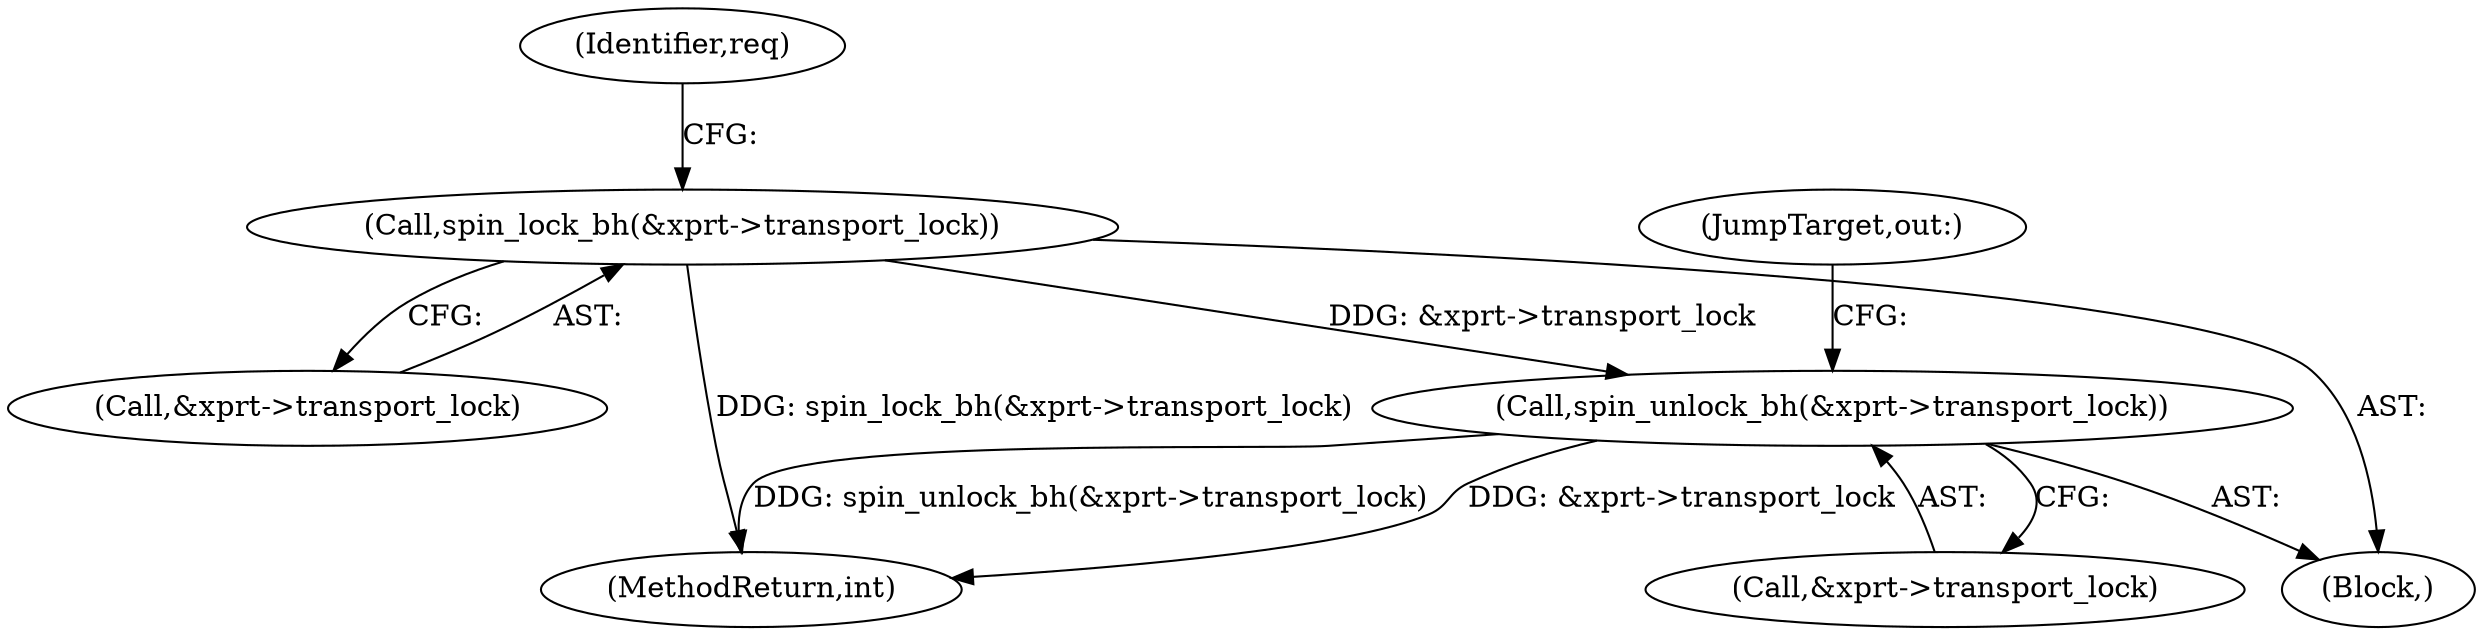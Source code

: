 digraph "0_linux_c70422f760c120480fee4de6c38804c72aa26bc1_23@pointer" {
"1000176" [label="(Call,spin_lock_bh(&xprt->transport_lock))"];
"1000291" [label="(Call,spin_unlock_bh(&xprt->transport_lock))"];
"1000296" [label="(JumpTarget,out:)"];
"1000182" [label="(Identifier,req)"];
"1000292" [label="(Call,&xprt->transport_lock)"];
"1000177" [label="(Call,&xprt->transport_lock)"];
"1000291" [label="(Call,spin_unlock_bh(&xprt->transport_lock))"];
"1000105" [label="(Block,)"];
"1000314" [label="(MethodReturn,int)"];
"1000176" [label="(Call,spin_lock_bh(&xprt->transport_lock))"];
"1000176" -> "1000105"  [label="AST: "];
"1000176" -> "1000177"  [label="CFG: "];
"1000177" -> "1000176"  [label="AST: "];
"1000182" -> "1000176"  [label="CFG: "];
"1000176" -> "1000314"  [label="DDG: spin_lock_bh(&xprt->transport_lock)"];
"1000176" -> "1000291"  [label="DDG: &xprt->transport_lock"];
"1000291" -> "1000105"  [label="AST: "];
"1000291" -> "1000292"  [label="CFG: "];
"1000292" -> "1000291"  [label="AST: "];
"1000296" -> "1000291"  [label="CFG: "];
"1000291" -> "1000314"  [label="DDG: spin_unlock_bh(&xprt->transport_lock)"];
"1000291" -> "1000314"  [label="DDG: &xprt->transport_lock"];
}
